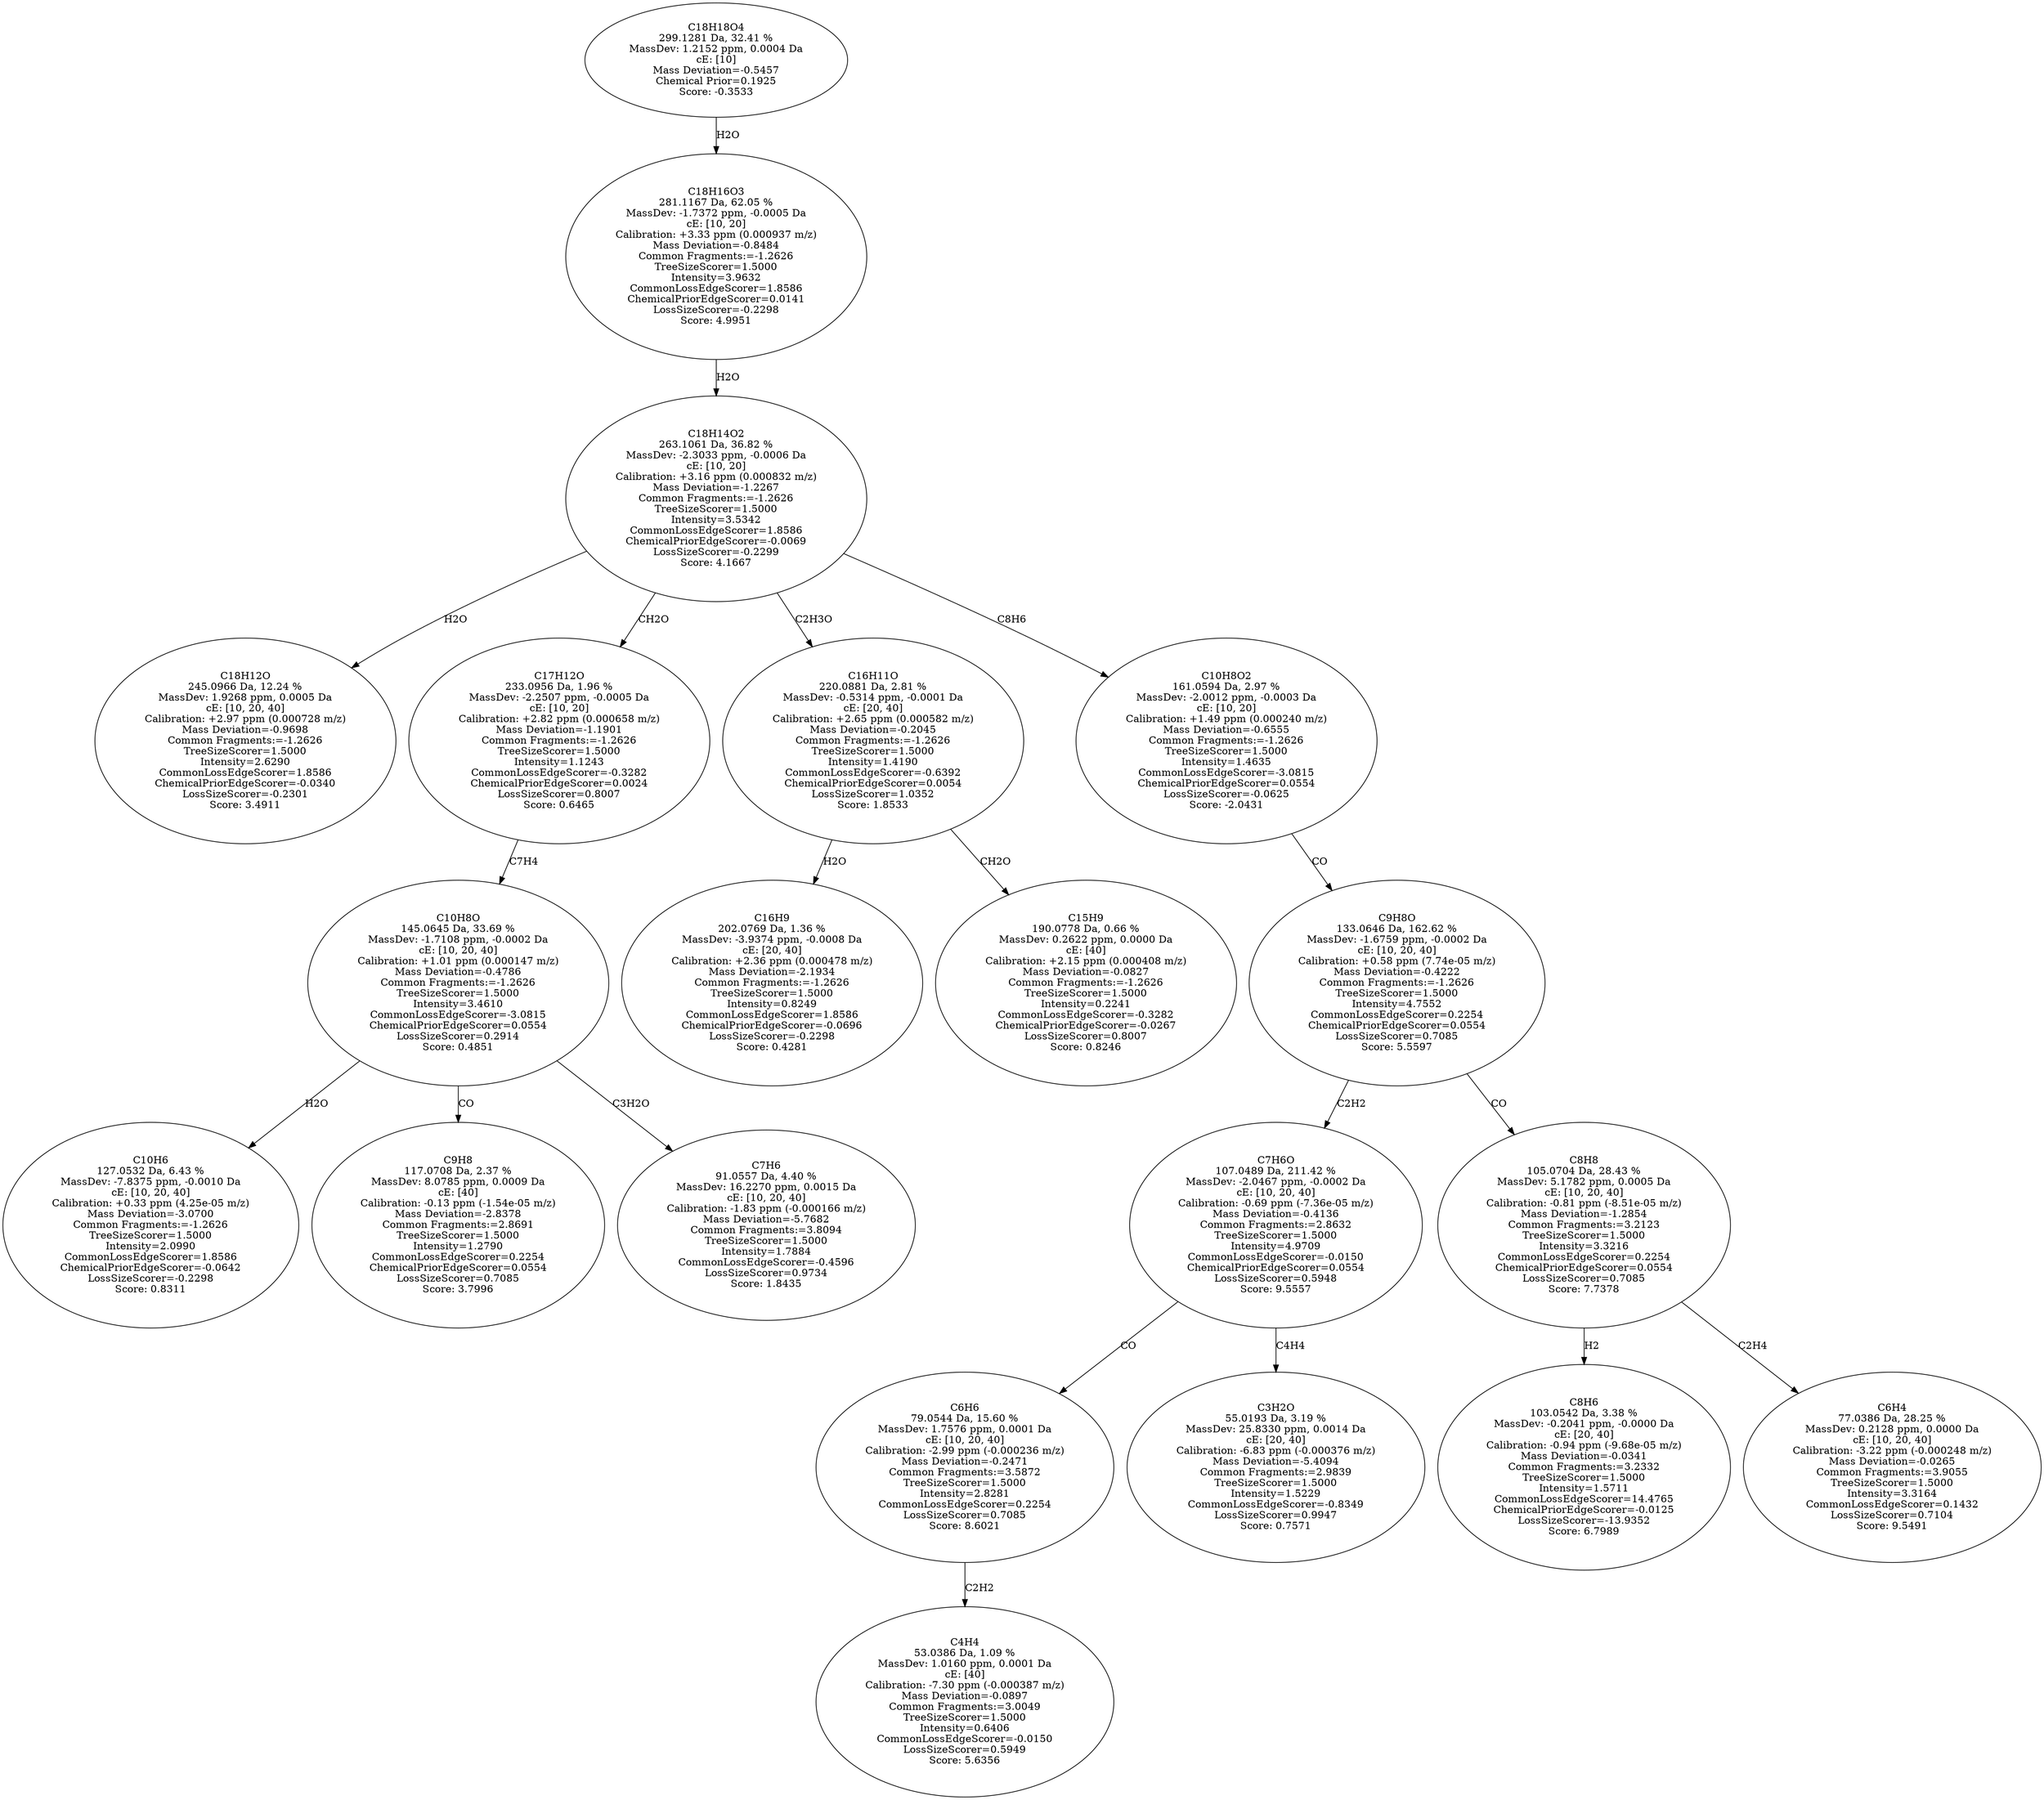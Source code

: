 strict digraph {
v1 [label="C18H12O\n245.0966 Da, 12.24 %\nMassDev: 1.9268 ppm, 0.0005 Da\ncE: [10, 20, 40]\nCalibration: +2.97 ppm (0.000728 m/z)\nMass Deviation=-0.9698\nCommon Fragments:=-1.2626\nTreeSizeScorer=1.5000\nIntensity=2.6290\nCommonLossEdgeScorer=1.8586\nChemicalPriorEdgeScorer=-0.0340\nLossSizeScorer=-0.2301\nScore: 3.4911"];
v2 [label="C10H6\n127.0532 Da, 6.43 %\nMassDev: -7.8375 ppm, -0.0010 Da\ncE: [10, 20, 40]\nCalibration: +0.33 ppm (4.25e-05 m/z)\nMass Deviation=-3.0700\nCommon Fragments:=-1.2626\nTreeSizeScorer=1.5000\nIntensity=2.0990\nCommonLossEdgeScorer=1.8586\nChemicalPriorEdgeScorer=-0.0642\nLossSizeScorer=-0.2298\nScore: 0.8311"];
v3 [label="C9H8\n117.0708 Da, 2.37 %\nMassDev: 8.0785 ppm, 0.0009 Da\ncE: [40]\nCalibration: -0.13 ppm (-1.54e-05 m/z)\nMass Deviation=-2.8378\nCommon Fragments:=2.8691\nTreeSizeScorer=1.5000\nIntensity=1.2790\nCommonLossEdgeScorer=0.2254\nChemicalPriorEdgeScorer=0.0554\nLossSizeScorer=0.7085\nScore: 3.7996"];
v4 [label="C7H6\n91.0557 Da, 4.40 %\nMassDev: 16.2270 ppm, 0.0015 Da\ncE: [10, 20, 40]\nCalibration: -1.83 ppm (-0.000166 m/z)\nMass Deviation=-5.7682\nCommon Fragments:=3.8094\nTreeSizeScorer=1.5000\nIntensity=1.7884\nCommonLossEdgeScorer=-0.4596\nLossSizeScorer=0.9734\nScore: 1.8435"];
v5 [label="C10H8O\n145.0645 Da, 33.69 %\nMassDev: -1.7108 ppm, -0.0002 Da\ncE: [10, 20, 40]\nCalibration: +1.01 ppm (0.000147 m/z)\nMass Deviation=-0.4786\nCommon Fragments:=-1.2626\nTreeSizeScorer=1.5000\nIntensity=3.4610\nCommonLossEdgeScorer=-3.0815\nChemicalPriorEdgeScorer=0.0554\nLossSizeScorer=0.2914\nScore: 0.4851"];
v6 [label="C17H12O\n233.0956 Da, 1.96 %\nMassDev: -2.2507 ppm, -0.0005 Da\ncE: [10, 20]\nCalibration: +2.82 ppm (0.000658 m/z)\nMass Deviation=-1.1901\nCommon Fragments:=-1.2626\nTreeSizeScorer=1.5000\nIntensity=1.1243\nCommonLossEdgeScorer=-0.3282\nChemicalPriorEdgeScorer=0.0024\nLossSizeScorer=0.8007\nScore: 0.6465"];
v7 [label="C16H9\n202.0769 Da, 1.36 %\nMassDev: -3.9374 ppm, -0.0008 Da\ncE: [20, 40]\nCalibration: +2.36 ppm (0.000478 m/z)\nMass Deviation=-2.1934\nCommon Fragments:=-1.2626\nTreeSizeScorer=1.5000\nIntensity=0.8249\nCommonLossEdgeScorer=1.8586\nChemicalPriorEdgeScorer=-0.0696\nLossSizeScorer=-0.2298\nScore: 0.4281"];
v8 [label="C15H9\n190.0778 Da, 0.66 %\nMassDev: 0.2622 ppm, 0.0000 Da\ncE: [40]\nCalibration: +2.15 ppm (0.000408 m/z)\nMass Deviation=-0.0827\nCommon Fragments:=-1.2626\nTreeSizeScorer=1.5000\nIntensity=0.2241\nCommonLossEdgeScorer=-0.3282\nChemicalPriorEdgeScorer=-0.0267\nLossSizeScorer=0.8007\nScore: 0.8246"];
v9 [label="C16H11O\n220.0881 Da, 2.81 %\nMassDev: -0.5314 ppm, -0.0001 Da\ncE: [20, 40]\nCalibration: +2.65 ppm (0.000582 m/z)\nMass Deviation=-0.2045\nCommon Fragments:=-1.2626\nTreeSizeScorer=1.5000\nIntensity=1.4190\nCommonLossEdgeScorer=-0.6392\nChemicalPriorEdgeScorer=0.0054\nLossSizeScorer=1.0352\nScore: 1.8533"];
v10 [label="C4H4\n53.0386 Da, 1.09 %\nMassDev: 1.0160 ppm, 0.0001 Da\ncE: [40]\nCalibration: -7.30 ppm (-0.000387 m/z)\nMass Deviation=-0.0897\nCommon Fragments:=3.0049\nTreeSizeScorer=1.5000\nIntensity=0.6406\nCommonLossEdgeScorer=-0.0150\nLossSizeScorer=0.5949\nScore: 5.6356"];
v11 [label="C6H6\n79.0544 Da, 15.60 %\nMassDev: 1.7576 ppm, 0.0001 Da\ncE: [10, 20, 40]\nCalibration: -2.99 ppm (-0.000236 m/z)\nMass Deviation=-0.2471\nCommon Fragments:=3.5872\nTreeSizeScorer=1.5000\nIntensity=2.8281\nCommonLossEdgeScorer=0.2254\nLossSizeScorer=0.7085\nScore: 8.6021"];
v12 [label="C3H2O\n55.0193 Da, 3.19 %\nMassDev: 25.8330 ppm, 0.0014 Da\ncE: [20, 40]\nCalibration: -6.83 ppm (-0.000376 m/z)\nMass Deviation=-5.4094\nCommon Fragments:=2.9839\nTreeSizeScorer=1.5000\nIntensity=1.5229\nCommonLossEdgeScorer=-0.8349\nLossSizeScorer=0.9947\nScore: 0.7571"];
v13 [label="C7H6O\n107.0489 Da, 211.42 %\nMassDev: -2.0467 ppm, -0.0002 Da\ncE: [10, 20, 40]\nCalibration: -0.69 ppm (-7.36e-05 m/z)\nMass Deviation=-0.4136\nCommon Fragments:=2.8632\nTreeSizeScorer=1.5000\nIntensity=4.9709\nCommonLossEdgeScorer=-0.0150\nChemicalPriorEdgeScorer=0.0554\nLossSizeScorer=0.5948\nScore: 9.5557"];
v14 [label="C8H6\n103.0542 Da, 3.38 %\nMassDev: -0.2041 ppm, -0.0000 Da\ncE: [20, 40]\nCalibration: -0.94 ppm (-9.68e-05 m/z)\nMass Deviation=-0.0341\nCommon Fragments:=3.2332\nTreeSizeScorer=1.5000\nIntensity=1.5711\nCommonLossEdgeScorer=14.4765\nChemicalPriorEdgeScorer=-0.0125\nLossSizeScorer=-13.9352\nScore: 6.7989"];
v15 [label="C6H4\n77.0386 Da, 28.25 %\nMassDev: 0.2128 ppm, 0.0000 Da\ncE: [10, 20, 40]\nCalibration: -3.22 ppm (-0.000248 m/z)\nMass Deviation=-0.0265\nCommon Fragments:=3.9055\nTreeSizeScorer=1.5000\nIntensity=3.3164\nCommonLossEdgeScorer=0.1432\nLossSizeScorer=0.7104\nScore: 9.5491"];
v16 [label="C8H8\n105.0704 Da, 28.43 %\nMassDev: 5.1782 ppm, 0.0005 Da\ncE: [10, 20, 40]\nCalibration: -0.81 ppm (-8.51e-05 m/z)\nMass Deviation=-1.2854\nCommon Fragments:=3.2123\nTreeSizeScorer=1.5000\nIntensity=3.3216\nCommonLossEdgeScorer=0.2254\nChemicalPriorEdgeScorer=0.0554\nLossSizeScorer=0.7085\nScore: 7.7378"];
v17 [label="C9H8O\n133.0646 Da, 162.62 %\nMassDev: -1.6759 ppm, -0.0002 Da\ncE: [10, 20, 40]\nCalibration: +0.58 ppm (7.74e-05 m/z)\nMass Deviation=-0.4222\nCommon Fragments:=-1.2626\nTreeSizeScorer=1.5000\nIntensity=4.7552\nCommonLossEdgeScorer=0.2254\nChemicalPriorEdgeScorer=0.0554\nLossSizeScorer=0.7085\nScore: 5.5597"];
v18 [label="C10H8O2\n161.0594 Da, 2.97 %\nMassDev: -2.0012 ppm, -0.0003 Da\ncE: [10, 20]\nCalibration: +1.49 ppm (0.000240 m/z)\nMass Deviation=-0.6555\nCommon Fragments:=-1.2626\nTreeSizeScorer=1.5000\nIntensity=1.4635\nCommonLossEdgeScorer=-3.0815\nChemicalPriorEdgeScorer=0.0554\nLossSizeScorer=-0.0625\nScore: -2.0431"];
v19 [label="C18H14O2\n263.1061 Da, 36.82 %\nMassDev: -2.3033 ppm, -0.0006 Da\ncE: [10, 20]\nCalibration: +3.16 ppm (0.000832 m/z)\nMass Deviation=-1.2267\nCommon Fragments:=-1.2626\nTreeSizeScorer=1.5000\nIntensity=3.5342\nCommonLossEdgeScorer=1.8586\nChemicalPriorEdgeScorer=-0.0069\nLossSizeScorer=-0.2299\nScore: 4.1667"];
v20 [label="C18H16O3\n281.1167 Da, 62.05 %\nMassDev: -1.7372 ppm, -0.0005 Da\ncE: [10, 20]\nCalibration: +3.33 ppm (0.000937 m/z)\nMass Deviation=-0.8484\nCommon Fragments:=-1.2626\nTreeSizeScorer=1.5000\nIntensity=3.9632\nCommonLossEdgeScorer=1.8586\nChemicalPriorEdgeScorer=0.0141\nLossSizeScorer=-0.2298\nScore: 4.9951"];
v21 [label="C18H18O4\n299.1281 Da, 32.41 %\nMassDev: 1.2152 ppm, 0.0004 Da\ncE: [10]\nMass Deviation=-0.5457\nChemical Prior=0.1925\nScore: -0.3533"];
v19 -> v1 [label="H2O"];
v5 -> v2 [label="H2O"];
v5 -> v3 [label="CO"];
v5 -> v4 [label="C3H2O"];
v6 -> v5 [label="C7H4"];
v19 -> v6 [label="CH2O"];
v9 -> v7 [label="H2O"];
v9 -> v8 [label="CH2O"];
v19 -> v9 [label="C2H3O"];
v11 -> v10 [label="C2H2"];
v13 -> v11 [label="CO"];
v13 -> v12 [label="C4H4"];
v17 -> v13 [label="C2H2"];
v16 -> v14 [label="H2"];
v16 -> v15 [label="C2H4"];
v17 -> v16 [label="CO"];
v18 -> v17 [label="CO"];
v19 -> v18 [label="C8H6"];
v20 -> v19 [label="H2O"];
v21 -> v20 [label="H2O"];
}